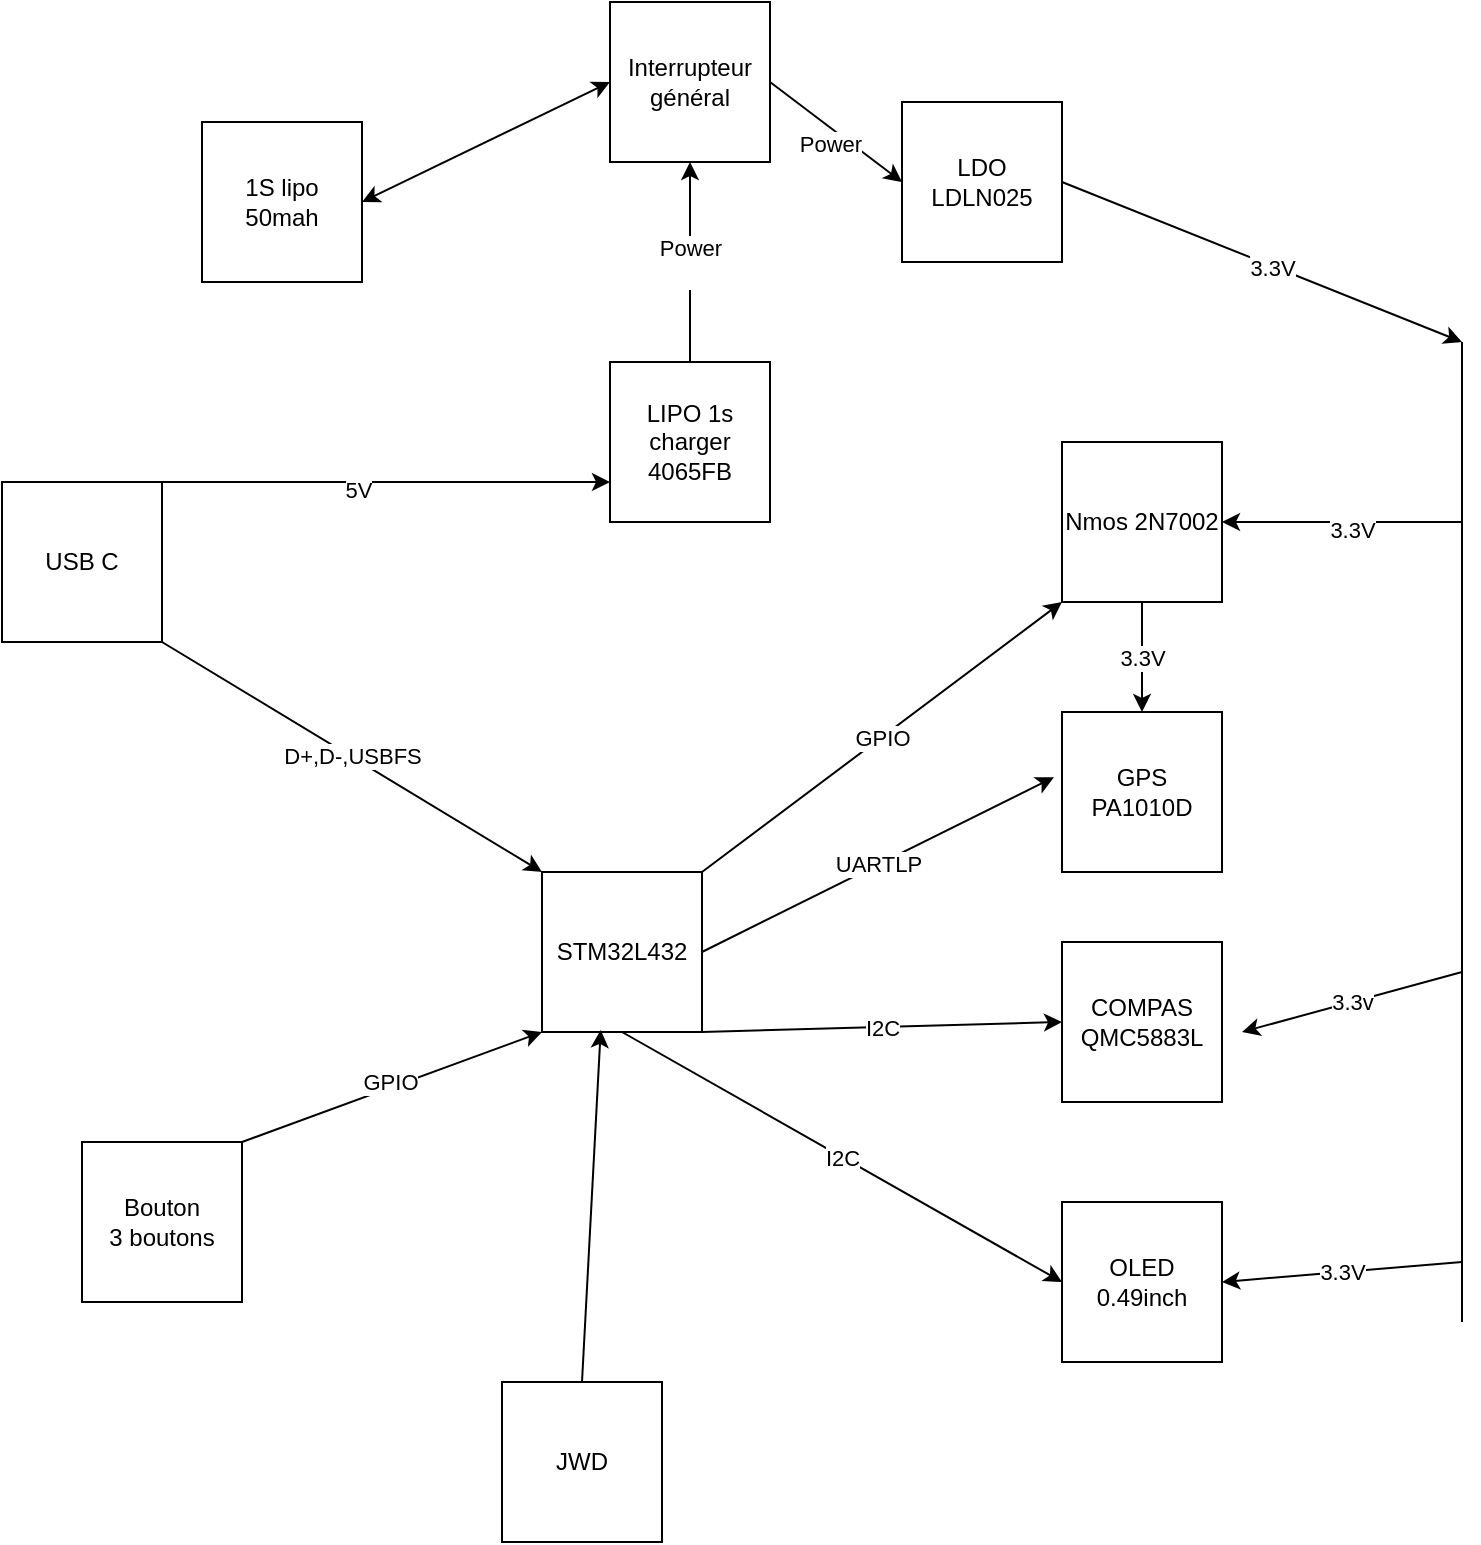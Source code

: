 <mxfile version="24.0.2" type="device">
  <diagram name="Page-1" id="rrB9sVotZ8elzgPwXuSg">
    <mxGraphModel dx="1050" dy="626" grid="1" gridSize="10" guides="1" tooltips="1" connect="1" arrows="1" fold="1" page="1" pageScale="1" pageWidth="827" pageHeight="1169" math="0" shadow="0">
      <root>
        <mxCell id="0" />
        <mxCell id="1" parent="0" />
        <mxCell id="BGOpXmunRNSdNyru_deM-1" value="STM32L432" style="whiteSpace=wrap;html=1;aspect=fixed;" vertex="1" parent="1">
          <mxGeometry x="300" y="505" width="80" height="80" as="geometry" />
        </mxCell>
        <mxCell id="BGOpXmunRNSdNyru_deM-2" value="GPS&lt;div&gt;PA1010D&lt;/div&gt;" style="whiteSpace=wrap;html=1;aspect=fixed;" vertex="1" parent="1">
          <mxGeometry x="560" y="425" width="80" height="80" as="geometry" />
        </mxCell>
        <mxCell id="BGOpXmunRNSdNyru_deM-3" value="COMPAS&lt;div&gt;QMC5883L&lt;/div&gt;" style="whiteSpace=wrap;html=1;aspect=fixed;" vertex="1" parent="1">
          <mxGeometry x="560" y="540" width="80" height="80" as="geometry" />
        </mxCell>
        <mxCell id="BGOpXmunRNSdNyru_deM-4" value="LIPO 1s charger&lt;div&gt;4065FB&lt;/div&gt;" style="whiteSpace=wrap;html=1;aspect=fixed;" vertex="1" parent="1">
          <mxGeometry x="334" y="250" width="80" height="80" as="geometry" />
        </mxCell>
        <mxCell id="BGOpXmunRNSdNyru_deM-5" value="1S lipo&lt;div&gt;50mah&lt;/div&gt;" style="whiteSpace=wrap;html=1;aspect=fixed;" vertex="1" parent="1">
          <mxGeometry x="130" y="130" width="80" height="80" as="geometry" />
        </mxCell>
        <mxCell id="BGOpXmunRNSdNyru_deM-6" value="OLED 0.49inch" style="whiteSpace=wrap;html=1;aspect=fixed;" vertex="1" parent="1">
          <mxGeometry x="560" y="670" width="80" height="80" as="geometry" />
        </mxCell>
        <mxCell id="BGOpXmunRNSdNyru_deM-7" value="Nmos 2N7002" style="whiteSpace=wrap;html=1;aspect=fixed;" vertex="1" parent="1">
          <mxGeometry x="560" y="290" width="80" height="80" as="geometry" />
        </mxCell>
        <mxCell id="BGOpXmunRNSdNyru_deM-8" value="USB C" style="whiteSpace=wrap;html=1;aspect=fixed;" vertex="1" parent="1">
          <mxGeometry x="30" y="310" width="80" height="80" as="geometry" />
        </mxCell>
        <mxCell id="BGOpXmunRNSdNyru_deM-14" value="" style="endArrow=classic;html=1;rounded=0;exitX=1;exitY=0;exitDx=0;exitDy=0;entryX=0;entryY=0.75;entryDx=0;entryDy=0;" edge="1" parent="1" source="BGOpXmunRNSdNyru_deM-8" target="BGOpXmunRNSdNyru_deM-4">
          <mxGeometry relative="1" as="geometry">
            <mxPoint x="360" y="520" as="sourcePoint" />
            <mxPoint x="460" y="520" as="targetPoint" />
          </mxGeometry>
        </mxCell>
        <mxCell id="BGOpXmunRNSdNyru_deM-16" value="5V" style="edgeLabel;html=1;align=center;verticalAlign=middle;resizable=0;points=[];" vertex="1" connectable="0" parent="BGOpXmunRNSdNyru_deM-14">
          <mxGeometry x="-0.129" y="-4" relative="1" as="geometry">
            <mxPoint as="offset" />
          </mxGeometry>
        </mxCell>
        <mxCell id="BGOpXmunRNSdNyru_deM-17" value="GPIO" style="endArrow=classic;html=1;rounded=0;exitX=1;exitY=0;exitDx=0;exitDy=0;entryX=0;entryY=1;entryDx=0;entryDy=0;" edge="1" parent="1" source="BGOpXmunRNSdNyru_deM-1" target="BGOpXmunRNSdNyru_deM-7">
          <mxGeometry relative="1" as="geometry">
            <mxPoint x="360" y="520" as="sourcePoint" />
            <mxPoint x="460" y="520" as="targetPoint" />
          </mxGeometry>
        </mxCell>
        <mxCell id="BGOpXmunRNSdNyru_deM-19" value="Power&lt;div&gt;&lt;br&gt;&lt;/div&gt;" style="endArrow=classic;html=1;rounded=0;entryX=0.5;entryY=1;entryDx=0;entryDy=0;" edge="1" parent="1" source="BGOpXmunRNSdNyru_deM-4" target="BGOpXmunRNSdNyru_deM-45">
          <mxGeometry relative="1" as="geometry">
            <mxPoint x="290" y="290" as="sourcePoint" />
            <mxPoint x="460" y="520" as="targetPoint" />
          </mxGeometry>
        </mxCell>
        <mxCell id="BGOpXmunRNSdNyru_deM-21" value="I2C" style="endArrow=classic;html=1;rounded=0;exitX=1;exitY=1;exitDx=0;exitDy=0;entryX=0;entryY=0.5;entryDx=0;entryDy=0;" edge="1" parent="1" source="BGOpXmunRNSdNyru_deM-1" target="BGOpXmunRNSdNyru_deM-3">
          <mxGeometry relative="1" as="geometry">
            <mxPoint x="360" y="520" as="sourcePoint" />
            <mxPoint x="460" y="520" as="targetPoint" />
          </mxGeometry>
        </mxCell>
        <mxCell id="BGOpXmunRNSdNyru_deM-23" value="UARTLP" style="endArrow=classic;html=1;rounded=0;exitX=1;exitY=0.5;exitDx=0;exitDy=0;entryX=-0.05;entryY=0.408;entryDx=0;entryDy=0;entryPerimeter=0;" edge="1" parent="1" source="BGOpXmunRNSdNyru_deM-1" target="BGOpXmunRNSdNyru_deM-2">
          <mxGeometry relative="1" as="geometry">
            <mxPoint x="360" y="520" as="sourcePoint" />
            <mxPoint x="460" y="520" as="targetPoint" />
          </mxGeometry>
        </mxCell>
        <mxCell id="BGOpXmunRNSdNyru_deM-25" value="" style="endArrow=classic;html=1;rounded=0;exitX=0.5;exitY=1;exitDx=0;exitDy=0;entryX=0;entryY=0.5;entryDx=0;entryDy=0;" edge="1" parent="1" source="BGOpXmunRNSdNyru_deM-1" target="BGOpXmunRNSdNyru_deM-6">
          <mxGeometry relative="1" as="geometry">
            <mxPoint x="360" y="520" as="sourcePoint" />
            <mxPoint x="460" y="520" as="targetPoint" />
          </mxGeometry>
        </mxCell>
        <mxCell id="BGOpXmunRNSdNyru_deM-26" value="I2C" style="edgeLabel;resizable=0;html=1;;align=center;verticalAlign=middle;" connectable="0" vertex="1" parent="BGOpXmunRNSdNyru_deM-25">
          <mxGeometry relative="1" as="geometry" />
        </mxCell>
        <mxCell id="BGOpXmunRNSdNyru_deM-27" value="" style="endArrow=none;html=1;rounded=0;" edge="1" parent="1">
          <mxGeometry width="50" height="50" relative="1" as="geometry">
            <mxPoint x="760" y="730" as="sourcePoint" />
            <mxPoint x="760" y="240" as="targetPoint" />
          </mxGeometry>
        </mxCell>
        <mxCell id="BGOpXmunRNSdNyru_deM-29" value="" style="endArrow=classic;html=1;rounded=0;entryX=1;entryY=0.5;entryDx=0;entryDy=0;" edge="1" parent="1" target="BGOpXmunRNSdNyru_deM-6">
          <mxGeometry relative="1" as="geometry">
            <mxPoint x="760" y="700" as="sourcePoint" />
            <mxPoint x="460" y="520" as="targetPoint" />
          </mxGeometry>
        </mxCell>
        <mxCell id="BGOpXmunRNSdNyru_deM-30" value="3.3V" style="edgeLabel;resizable=0;html=1;;align=center;verticalAlign=middle;" connectable="0" vertex="1" parent="BGOpXmunRNSdNyru_deM-29">
          <mxGeometry relative="1" as="geometry" />
        </mxCell>
        <mxCell id="BGOpXmunRNSdNyru_deM-31" value="3.3v" style="endArrow=classic;html=1;rounded=0;entryX=1;entryY=0.5;entryDx=0;entryDy=0;" edge="1" parent="1">
          <mxGeometry relative="1" as="geometry">
            <mxPoint x="760" y="555" as="sourcePoint" />
            <mxPoint x="650" y="585" as="targetPoint" />
          </mxGeometry>
        </mxCell>
        <mxCell id="BGOpXmunRNSdNyru_deM-33" value="" style="endArrow=classic;html=1;rounded=0;entryX=1;entryY=0.5;entryDx=0;entryDy=0;" edge="1" parent="1" target="BGOpXmunRNSdNyru_deM-7">
          <mxGeometry relative="1" as="geometry">
            <mxPoint x="760" y="330" as="sourcePoint" />
            <mxPoint x="650" y="360" as="targetPoint" />
          </mxGeometry>
        </mxCell>
        <mxCell id="BGOpXmunRNSdNyru_deM-35" value="3.3V" style="edgeLabel;html=1;align=center;verticalAlign=middle;resizable=0;points=[];" vertex="1" connectable="0" parent="BGOpXmunRNSdNyru_deM-33">
          <mxGeometry x="-0.083" y="4" relative="1" as="geometry">
            <mxPoint as="offset" />
          </mxGeometry>
        </mxCell>
        <mxCell id="BGOpXmunRNSdNyru_deM-36" value="LDO&lt;div&gt;LDLN025&lt;/div&gt;" style="whiteSpace=wrap;html=1;aspect=fixed;" vertex="1" parent="1">
          <mxGeometry x="480" y="120" width="80" height="80" as="geometry" />
        </mxCell>
        <mxCell id="BGOpXmunRNSdNyru_deM-37" value="" style="endArrow=classic;html=1;rounded=0;exitX=1;exitY=0.5;exitDx=0;exitDy=0;entryX=0;entryY=0.5;entryDx=0;entryDy=0;" edge="1" parent="1" source="BGOpXmunRNSdNyru_deM-45" target="BGOpXmunRNSdNyru_deM-36">
          <mxGeometry relative="1" as="geometry">
            <mxPoint x="360" y="220" as="sourcePoint" />
            <mxPoint x="460" y="220" as="targetPoint" />
          </mxGeometry>
        </mxCell>
        <mxCell id="BGOpXmunRNSdNyru_deM-46" value="Power" style="edgeLabel;html=1;align=center;verticalAlign=middle;resizable=0;points=[];" vertex="1" connectable="0" parent="BGOpXmunRNSdNyru_deM-37">
          <mxGeometry x="0.015" y="-7" relative="1" as="geometry">
            <mxPoint as="offset" />
          </mxGeometry>
        </mxCell>
        <mxCell id="BGOpXmunRNSdNyru_deM-39" value="" style="endArrow=classic;html=1;rounded=0;exitX=1;exitY=0.5;exitDx=0;exitDy=0;" edge="1" parent="1" source="BGOpXmunRNSdNyru_deM-36">
          <mxGeometry relative="1" as="geometry">
            <mxPoint x="360" y="220" as="sourcePoint" />
            <mxPoint x="760" y="240" as="targetPoint" />
          </mxGeometry>
        </mxCell>
        <mxCell id="BGOpXmunRNSdNyru_deM-41" value="3.3V" style="edgeLabel;html=1;align=center;verticalAlign=middle;resizable=0;points=[];" vertex="1" connectable="0" parent="BGOpXmunRNSdNyru_deM-39">
          <mxGeometry x="0.049" y="-1" relative="1" as="geometry">
            <mxPoint as="offset" />
          </mxGeometry>
        </mxCell>
        <mxCell id="BGOpXmunRNSdNyru_deM-42" value="3.3V" style="endArrow=classic;html=1;rounded=0;exitX=0.5;exitY=1;exitDx=0;exitDy=0;entryX=0.5;entryY=0;entryDx=0;entryDy=0;" edge="1" parent="1" source="BGOpXmunRNSdNyru_deM-7" target="BGOpXmunRNSdNyru_deM-2">
          <mxGeometry relative="1" as="geometry">
            <mxPoint x="360" y="320" as="sourcePoint" />
            <mxPoint x="460" y="320" as="targetPoint" />
          </mxGeometry>
        </mxCell>
        <mxCell id="BGOpXmunRNSdNyru_deM-45" value="Interrupteur général" style="whiteSpace=wrap;html=1;aspect=fixed;" vertex="1" parent="1">
          <mxGeometry x="334" y="70" width="80" height="80" as="geometry" />
        </mxCell>
        <mxCell id="BGOpXmunRNSdNyru_deM-47" value="" style="endArrow=classic;startArrow=classic;html=1;rounded=0;exitX=1;exitY=0.5;exitDx=0;exitDy=0;entryX=0;entryY=0.5;entryDx=0;entryDy=0;" edge="1" parent="1" source="BGOpXmunRNSdNyru_deM-5" target="BGOpXmunRNSdNyru_deM-45">
          <mxGeometry width="50" height="50" relative="1" as="geometry">
            <mxPoint x="390" y="350" as="sourcePoint" />
            <mxPoint x="440" y="300" as="targetPoint" />
          </mxGeometry>
        </mxCell>
        <mxCell id="BGOpXmunRNSdNyru_deM-48" value="Bouton&lt;div&gt;3 boutons&lt;/div&gt;" style="whiteSpace=wrap;html=1;aspect=fixed;" vertex="1" parent="1">
          <mxGeometry x="70" y="640" width="80" height="80" as="geometry" />
        </mxCell>
        <mxCell id="BGOpXmunRNSdNyru_deM-50" value="" style="endArrow=classic;html=1;rounded=0;exitX=1;exitY=0;exitDx=0;exitDy=0;entryX=0;entryY=1;entryDx=0;entryDy=0;" edge="1" parent="1" source="BGOpXmunRNSdNyru_deM-48" target="BGOpXmunRNSdNyru_deM-1">
          <mxGeometry width="50" height="50" relative="1" as="geometry">
            <mxPoint x="390" y="750" as="sourcePoint" />
            <mxPoint x="440" y="700" as="targetPoint" />
          </mxGeometry>
        </mxCell>
        <mxCell id="BGOpXmunRNSdNyru_deM-51" value="GPIO" style="edgeLabel;html=1;align=center;verticalAlign=middle;resizable=0;points=[];" vertex="1" connectable="0" parent="BGOpXmunRNSdNyru_deM-50">
          <mxGeometry x="-0.007" y="3" relative="1" as="geometry">
            <mxPoint as="offset" />
          </mxGeometry>
        </mxCell>
        <mxCell id="BGOpXmunRNSdNyru_deM-52" value="JWD" style="whiteSpace=wrap;html=1;aspect=fixed;" vertex="1" parent="1">
          <mxGeometry x="280" y="760" width="80" height="80" as="geometry" />
        </mxCell>
        <mxCell id="BGOpXmunRNSdNyru_deM-53" value="" style="endArrow=classic;html=1;rounded=0;exitX=0.5;exitY=0;exitDx=0;exitDy=0;entryX=0.367;entryY=0.987;entryDx=0;entryDy=0;entryPerimeter=0;" edge="1" parent="1" source="BGOpXmunRNSdNyru_deM-52" target="BGOpXmunRNSdNyru_deM-1">
          <mxGeometry width="50" height="50" relative="1" as="geometry">
            <mxPoint x="390" y="750" as="sourcePoint" />
            <mxPoint x="440" y="700" as="targetPoint" />
          </mxGeometry>
        </mxCell>
        <mxCell id="BGOpXmunRNSdNyru_deM-56" value="D+,D-,USBFS" style="endArrow=classic;html=1;rounded=0;exitX=1;exitY=1;exitDx=0;exitDy=0;entryX=0;entryY=0;entryDx=0;entryDy=0;" edge="1" parent="1" source="BGOpXmunRNSdNyru_deM-8" target="BGOpXmunRNSdNyru_deM-1">
          <mxGeometry relative="1" as="geometry">
            <mxPoint x="360" y="320" as="sourcePoint" />
            <mxPoint x="460" y="320" as="targetPoint" />
          </mxGeometry>
        </mxCell>
      </root>
    </mxGraphModel>
  </diagram>
</mxfile>
